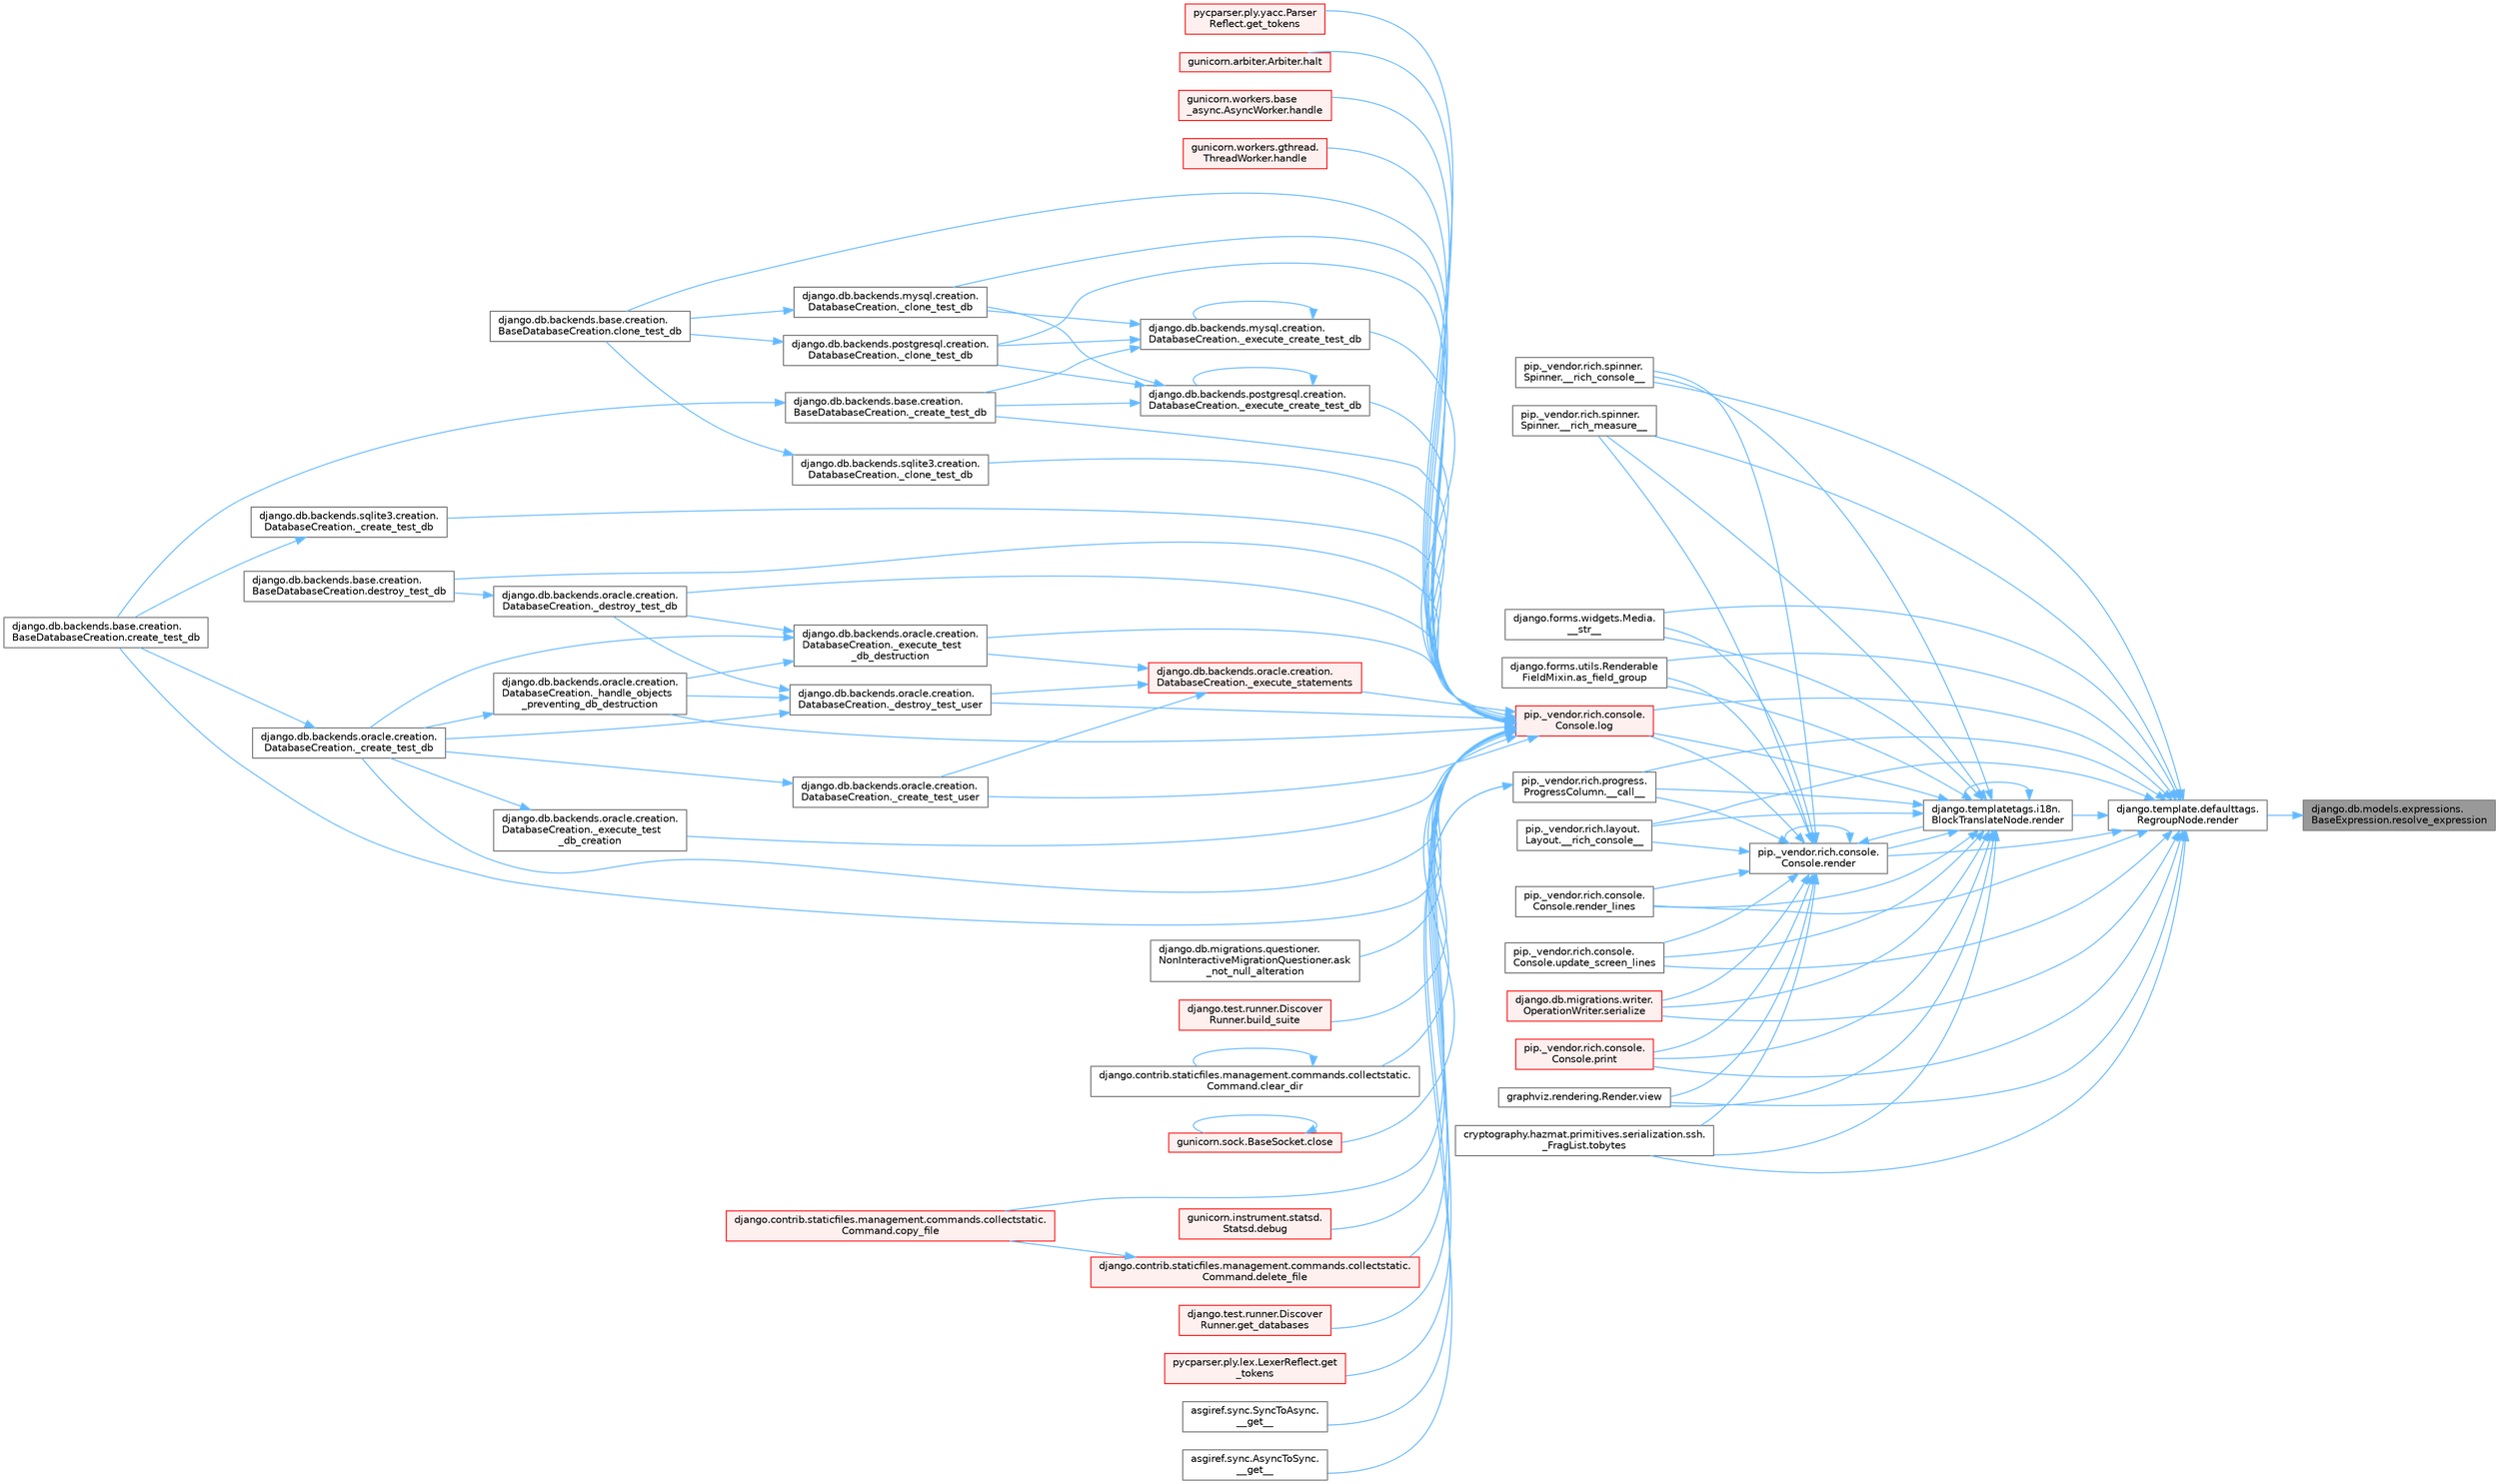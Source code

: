 digraph "django.db.models.expressions.BaseExpression.resolve_expression"
{
 // LATEX_PDF_SIZE
  bgcolor="transparent";
  edge [fontname=Helvetica,fontsize=10,labelfontname=Helvetica,labelfontsize=10];
  node [fontname=Helvetica,fontsize=10,shape=box,height=0.2,width=0.4];
  rankdir="RL";
  Node1 [id="Node000001",label="django.db.models.expressions.\lBaseExpression.resolve_expression",height=0.2,width=0.4,color="gray40", fillcolor="grey60", style="filled", fontcolor="black",tooltip=" "];
  Node1 -> Node2 [id="edge1_Node000001_Node000002",dir="back",color="steelblue1",style="solid",tooltip=" "];
  Node2 [id="Node000002",label="django.template.defaulttags.\lRegroupNode.render",height=0.2,width=0.4,color="grey40", fillcolor="white", style="filled",URL="$classdjango_1_1template_1_1defaulttags_1_1_regroup_node.html#a0cbd4ca19f16f0d5cf7593def334a12f",tooltip=" "];
  Node2 -> Node3 [id="edge2_Node000002_Node000003",dir="back",color="steelblue1",style="solid",tooltip=" "];
  Node3 [id="Node000003",label="pip._vendor.rich.progress.\lProgressColumn.__call__",height=0.2,width=0.4,color="grey40", fillcolor="white", style="filled",URL="$classpip_1_1__vendor_1_1rich_1_1progress_1_1_progress_column.html#ae0c399be74222f949edb0fa5324cf6ea",tooltip=" "];
  Node3 -> Node4 [id="edge3_Node000003_Node000004",dir="back",color="steelblue1",style="solid",tooltip=" "];
  Node4 [id="Node000004",label="asgiref.sync.AsyncToSync.\l__get__",height=0.2,width=0.4,color="grey40", fillcolor="white", style="filled",URL="$classasgiref_1_1sync_1_1_async_to_sync.html#a23e9ef7a73da98dad9e3f4e65846969b",tooltip=" "];
  Node3 -> Node5 [id="edge4_Node000003_Node000005",dir="back",color="steelblue1",style="solid",tooltip=" "];
  Node5 [id="Node000005",label="asgiref.sync.SyncToAsync.\l__get__",height=0.2,width=0.4,color="grey40", fillcolor="white", style="filled",URL="$classasgiref_1_1sync_1_1_sync_to_async.html#aebdfbe3f01079a529fd2f39810597381",tooltip=" "];
  Node2 -> Node6 [id="edge5_Node000002_Node000006",dir="back",color="steelblue1",style="solid",tooltip=" "];
  Node6 [id="Node000006",label="pip._vendor.rich.layout.\lLayout.__rich_console__",height=0.2,width=0.4,color="grey40", fillcolor="white", style="filled",URL="$classpip_1_1__vendor_1_1rich_1_1layout_1_1_layout.html#ac39cb3d17d2b0324ee1b0dada41a3ebd",tooltip=" "];
  Node2 -> Node7 [id="edge6_Node000002_Node000007",dir="back",color="steelblue1",style="solid",tooltip=" "];
  Node7 [id="Node000007",label="pip._vendor.rich.spinner.\lSpinner.__rich_console__",height=0.2,width=0.4,color="grey40", fillcolor="white", style="filled",URL="$classpip_1_1__vendor_1_1rich_1_1spinner_1_1_spinner.html#a6883d8dced19ac48d4dfc74f776357fd",tooltip=" "];
  Node2 -> Node8 [id="edge7_Node000002_Node000008",dir="back",color="steelblue1",style="solid",tooltip=" "];
  Node8 [id="Node000008",label="pip._vendor.rich.spinner.\lSpinner.__rich_measure__",height=0.2,width=0.4,color="grey40", fillcolor="white", style="filled",URL="$classpip_1_1__vendor_1_1rich_1_1spinner_1_1_spinner.html#a89745682c823c44a31bae8e8d07869f5",tooltip=" "];
  Node2 -> Node9 [id="edge8_Node000002_Node000009",dir="back",color="steelblue1",style="solid",tooltip=" "];
  Node9 [id="Node000009",label="django.forms.widgets.Media.\l__str__",height=0.2,width=0.4,color="grey40", fillcolor="white", style="filled",URL="$classdjango_1_1forms_1_1widgets_1_1_media.html#ae1651710548a7d9f14f036d035012d21",tooltip=" "];
  Node2 -> Node10 [id="edge9_Node000002_Node000010",dir="back",color="steelblue1",style="solid",tooltip=" "];
  Node10 [id="Node000010",label="django.forms.utils.Renderable\lFieldMixin.as_field_group",height=0.2,width=0.4,color="grey40", fillcolor="white", style="filled",URL="$classdjango_1_1forms_1_1utils_1_1_renderable_field_mixin.html#a1e9a1b4f790ea694431554267fd5d74c",tooltip=" "];
  Node2 -> Node11 [id="edge10_Node000002_Node000011",dir="back",color="steelblue1",style="solid",tooltip=" "];
  Node11 [id="Node000011",label="pip._vendor.rich.console.\lConsole.log",height=0.2,width=0.4,color="red", fillcolor="#FFF0F0", style="filled",URL="$classpip_1_1__vendor_1_1rich_1_1console_1_1_console.html#af9c77e39f9413fc2b134c60cfa23b0f1",tooltip=" "];
  Node11 -> Node12 [id="edge11_Node000011_Node000012",dir="back",color="steelblue1",style="solid",tooltip=" "];
  Node12 [id="Node000012",label="django.db.backends.mysql.creation.\lDatabaseCreation._clone_test_db",height=0.2,width=0.4,color="grey40", fillcolor="white", style="filled",URL="$classdjango_1_1db_1_1backends_1_1mysql_1_1creation_1_1_database_creation.html#ab4d99b6a9b6a81141d0fba9440d91619",tooltip=" "];
  Node12 -> Node13 [id="edge12_Node000012_Node000013",dir="back",color="steelblue1",style="solid",tooltip=" "];
  Node13 [id="Node000013",label="django.db.backends.base.creation.\lBaseDatabaseCreation.clone_test_db",height=0.2,width=0.4,color="grey40", fillcolor="white", style="filled",URL="$classdjango_1_1db_1_1backends_1_1base_1_1creation_1_1_base_database_creation.html#aa792ff2a6725c1020027c189ff967316",tooltip=" "];
  Node11 -> Node14 [id="edge13_Node000011_Node000014",dir="back",color="steelblue1",style="solid",tooltip=" "];
  Node14 [id="Node000014",label="django.db.backends.postgresql.creation.\lDatabaseCreation._clone_test_db",height=0.2,width=0.4,color="grey40", fillcolor="white", style="filled",URL="$classdjango_1_1db_1_1backends_1_1postgresql_1_1creation_1_1_database_creation.html#ab57e8a2ba94a8a4888fd435036b4c322",tooltip=" "];
  Node14 -> Node13 [id="edge14_Node000014_Node000013",dir="back",color="steelblue1",style="solid",tooltip=" "];
  Node11 -> Node15 [id="edge15_Node000011_Node000015",dir="back",color="steelblue1",style="solid",tooltip=" "];
  Node15 [id="Node000015",label="django.db.backends.sqlite3.creation.\lDatabaseCreation._clone_test_db",height=0.2,width=0.4,color="grey40", fillcolor="white", style="filled",URL="$classdjango_1_1db_1_1backends_1_1sqlite3_1_1creation_1_1_database_creation.html#a43a28bd11187e2b0677fd0be7643387b",tooltip=" "];
  Node15 -> Node13 [id="edge16_Node000015_Node000013",dir="back",color="steelblue1",style="solid",tooltip=" "];
  Node11 -> Node16 [id="edge17_Node000011_Node000016",dir="back",color="steelblue1",style="solid",tooltip=" "];
  Node16 [id="Node000016",label="django.db.backends.base.creation.\lBaseDatabaseCreation._create_test_db",height=0.2,width=0.4,color="grey40", fillcolor="white", style="filled",URL="$classdjango_1_1db_1_1backends_1_1base_1_1creation_1_1_base_database_creation.html#a3782aff49b95503af2f0e518a10dc22d",tooltip=" "];
  Node16 -> Node17 [id="edge18_Node000016_Node000017",dir="back",color="steelblue1",style="solid",tooltip=" "];
  Node17 [id="Node000017",label="django.db.backends.base.creation.\lBaseDatabaseCreation.create_test_db",height=0.2,width=0.4,color="grey40", fillcolor="white", style="filled",URL="$classdjango_1_1db_1_1backends_1_1base_1_1creation_1_1_base_database_creation.html#af6962208f3f5ffa10ab9acf501090181",tooltip=" "];
  Node11 -> Node18 [id="edge19_Node000011_Node000018",dir="back",color="steelblue1",style="solid",tooltip=" "];
  Node18 [id="Node000018",label="django.db.backends.oracle.creation.\lDatabaseCreation._create_test_db",height=0.2,width=0.4,color="grey40", fillcolor="white", style="filled",URL="$classdjango_1_1db_1_1backends_1_1oracle_1_1creation_1_1_database_creation.html#aea03f2099a0f6691226755c6b60c133f",tooltip=" "];
  Node18 -> Node17 [id="edge20_Node000018_Node000017",dir="back",color="steelblue1",style="solid",tooltip=" "];
  Node11 -> Node19 [id="edge21_Node000011_Node000019",dir="back",color="steelblue1",style="solid",tooltip=" "];
  Node19 [id="Node000019",label="django.db.backends.sqlite3.creation.\lDatabaseCreation._create_test_db",height=0.2,width=0.4,color="grey40", fillcolor="white", style="filled",URL="$classdjango_1_1db_1_1backends_1_1sqlite3_1_1creation_1_1_database_creation.html#a67d2c057a1e604f78b379e63cd6bff28",tooltip=" "];
  Node19 -> Node17 [id="edge22_Node000019_Node000017",dir="back",color="steelblue1",style="solid",tooltip=" "];
  Node11 -> Node20 [id="edge23_Node000011_Node000020",dir="back",color="steelblue1",style="solid",tooltip=" "];
  Node20 [id="Node000020",label="django.db.backends.oracle.creation.\lDatabaseCreation._create_test_user",height=0.2,width=0.4,color="grey40", fillcolor="white", style="filled",URL="$classdjango_1_1db_1_1backends_1_1oracle_1_1creation_1_1_database_creation.html#a59ea754a7f0af2c6d24086c033e1a0dd",tooltip=" "];
  Node20 -> Node18 [id="edge24_Node000020_Node000018",dir="back",color="steelblue1",style="solid",tooltip=" "];
  Node11 -> Node21 [id="edge25_Node000011_Node000021",dir="back",color="steelblue1",style="solid",tooltip=" "];
  Node21 [id="Node000021",label="django.db.backends.oracle.creation.\lDatabaseCreation._destroy_test_db",height=0.2,width=0.4,color="grey40", fillcolor="white", style="filled",URL="$classdjango_1_1db_1_1backends_1_1oracle_1_1creation_1_1_database_creation.html#a08dd28500eb796fba820014d705845e1",tooltip=" "];
  Node21 -> Node22 [id="edge26_Node000021_Node000022",dir="back",color="steelblue1",style="solid",tooltip=" "];
  Node22 [id="Node000022",label="django.db.backends.base.creation.\lBaseDatabaseCreation.destroy_test_db",height=0.2,width=0.4,color="grey40", fillcolor="white", style="filled",URL="$classdjango_1_1db_1_1backends_1_1base_1_1creation_1_1_base_database_creation.html#a2c41c21dd95190d85b132c7666f9593d",tooltip=" "];
  Node11 -> Node23 [id="edge27_Node000011_Node000023",dir="back",color="steelblue1",style="solid",tooltip=" "];
  Node23 [id="Node000023",label="django.db.backends.oracle.creation.\lDatabaseCreation._destroy_test_user",height=0.2,width=0.4,color="grey40", fillcolor="white", style="filled",URL="$classdjango_1_1db_1_1backends_1_1oracle_1_1creation_1_1_database_creation.html#ac5b566d811b2dcccb9c6c125486ec8b9",tooltip=" "];
  Node23 -> Node18 [id="edge28_Node000023_Node000018",dir="back",color="steelblue1",style="solid",tooltip=" "];
  Node23 -> Node21 [id="edge29_Node000023_Node000021",dir="back",color="steelblue1",style="solid",tooltip=" "];
  Node23 -> Node24 [id="edge30_Node000023_Node000024",dir="back",color="steelblue1",style="solid",tooltip=" "];
  Node24 [id="Node000024",label="django.db.backends.oracle.creation.\lDatabaseCreation._handle_objects\l_preventing_db_destruction",height=0.2,width=0.4,color="grey40", fillcolor="white", style="filled",URL="$classdjango_1_1db_1_1backends_1_1oracle_1_1creation_1_1_database_creation.html#a1c37c804f0a89dbadda5bc9fd5b601af",tooltip=" "];
  Node24 -> Node18 [id="edge31_Node000024_Node000018",dir="back",color="steelblue1",style="solid",tooltip=" "];
  Node11 -> Node25 [id="edge32_Node000011_Node000025",dir="back",color="steelblue1",style="solid",tooltip=" "];
  Node25 [id="Node000025",label="django.db.backends.mysql.creation.\lDatabaseCreation._execute_create_test_db",height=0.2,width=0.4,color="grey40", fillcolor="white", style="filled",URL="$classdjango_1_1db_1_1backends_1_1mysql_1_1creation_1_1_database_creation.html#ab42ab74c9087be175aad845aec9d4160",tooltip=" "];
  Node25 -> Node12 [id="edge33_Node000025_Node000012",dir="back",color="steelblue1",style="solid",tooltip=" "];
  Node25 -> Node14 [id="edge34_Node000025_Node000014",dir="back",color="steelblue1",style="solid",tooltip=" "];
  Node25 -> Node16 [id="edge35_Node000025_Node000016",dir="back",color="steelblue1",style="solid",tooltip=" "];
  Node25 -> Node25 [id="edge36_Node000025_Node000025",dir="back",color="steelblue1",style="solid",tooltip=" "];
  Node11 -> Node26 [id="edge37_Node000011_Node000026",dir="back",color="steelblue1",style="solid",tooltip=" "];
  Node26 [id="Node000026",label="django.db.backends.postgresql.creation.\lDatabaseCreation._execute_create_test_db",height=0.2,width=0.4,color="grey40", fillcolor="white", style="filled",URL="$classdjango_1_1db_1_1backends_1_1postgresql_1_1creation_1_1_database_creation.html#a8c9e9502a3370ff7f46e7982b1ace1ec",tooltip=" "];
  Node26 -> Node12 [id="edge38_Node000026_Node000012",dir="back",color="steelblue1",style="solid",tooltip=" "];
  Node26 -> Node14 [id="edge39_Node000026_Node000014",dir="back",color="steelblue1",style="solid",tooltip=" "];
  Node26 -> Node16 [id="edge40_Node000026_Node000016",dir="back",color="steelblue1",style="solid",tooltip=" "];
  Node26 -> Node26 [id="edge41_Node000026_Node000026",dir="back",color="steelblue1",style="solid",tooltip=" "];
  Node11 -> Node27 [id="edge42_Node000011_Node000027",dir="back",color="steelblue1",style="solid",tooltip=" "];
  Node27 [id="Node000027",label="django.db.backends.oracle.creation.\lDatabaseCreation._execute_statements",height=0.2,width=0.4,color="red", fillcolor="#FFF0F0", style="filled",URL="$classdjango_1_1db_1_1backends_1_1oracle_1_1creation_1_1_database_creation.html#a40f0a887cb7b18753bb057b12ede6de5",tooltip=" "];
  Node27 -> Node20 [id="edge43_Node000027_Node000020",dir="back",color="steelblue1",style="solid",tooltip=" "];
  Node27 -> Node23 [id="edge44_Node000027_Node000023",dir="back",color="steelblue1",style="solid",tooltip=" "];
  Node27 -> Node30 [id="edge45_Node000027_Node000030",dir="back",color="steelblue1",style="solid",tooltip=" "];
  Node30 [id="Node000030",label="django.db.backends.oracle.creation.\lDatabaseCreation._execute_test\l_db_destruction",height=0.2,width=0.4,color="grey40", fillcolor="white", style="filled",URL="$classdjango_1_1db_1_1backends_1_1oracle_1_1creation_1_1_database_creation.html#a122c68cb1495e4c1a5c9c6a8f61ea46f",tooltip=" "];
  Node30 -> Node18 [id="edge46_Node000030_Node000018",dir="back",color="steelblue1",style="solid",tooltip=" "];
  Node30 -> Node21 [id="edge47_Node000030_Node000021",dir="back",color="steelblue1",style="solid",tooltip=" "];
  Node30 -> Node24 [id="edge48_Node000030_Node000024",dir="back",color="steelblue1",style="solid",tooltip=" "];
  Node11 -> Node29 [id="edge49_Node000011_Node000029",dir="back",color="steelblue1",style="solid",tooltip=" "];
  Node29 [id="Node000029",label="django.db.backends.oracle.creation.\lDatabaseCreation._execute_test\l_db_creation",height=0.2,width=0.4,color="grey40", fillcolor="white", style="filled",URL="$classdjango_1_1db_1_1backends_1_1oracle_1_1creation_1_1_database_creation.html#a66d037f8286d396a98cf6ad2a5b9f25f",tooltip=" "];
  Node29 -> Node18 [id="edge50_Node000029_Node000018",dir="back",color="steelblue1",style="solid",tooltip=" "];
  Node11 -> Node30 [id="edge51_Node000011_Node000030",dir="back",color="steelblue1",style="solid",tooltip=" "];
  Node11 -> Node24 [id="edge52_Node000011_Node000024",dir="back",color="steelblue1",style="solid",tooltip=" "];
  Node11 -> Node31 [id="edge53_Node000011_Node000031",dir="back",color="steelblue1",style="solid",tooltip=" "];
  Node31 [id="Node000031",label="django.db.migrations.questioner.\lNonInteractiveMigrationQuestioner.ask\l_not_null_alteration",height=0.2,width=0.4,color="grey40", fillcolor="white", style="filled",URL="$classdjango_1_1db_1_1migrations_1_1questioner_1_1_non_interactive_migration_questioner.html#a8e2e9dcddaff9a58581a3bdfbc87136f",tooltip=" "];
  Node11 -> Node32 [id="edge54_Node000011_Node000032",dir="back",color="steelblue1",style="solid",tooltip=" "];
  Node32 [id="Node000032",label="django.test.runner.Discover\lRunner.build_suite",height=0.2,width=0.4,color="red", fillcolor="#FFF0F0", style="filled",URL="$classdjango_1_1test_1_1runner_1_1_discover_runner.html#a59c1b9e138786179fdbfce3ab15bf2c8",tooltip=" "];
  Node11 -> Node34 [id="edge55_Node000011_Node000034",dir="back",color="steelblue1",style="solid",tooltip=" "];
  Node34 [id="Node000034",label="django.contrib.staticfiles.management.commands.collectstatic.\lCommand.clear_dir",height=0.2,width=0.4,color="grey40", fillcolor="white", style="filled",URL="$classdjango_1_1contrib_1_1staticfiles_1_1management_1_1commands_1_1collectstatic_1_1_command.html#a2974077448bb3e1203a0c82350976399",tooltip=" "];
  Node34 -> Node34 [id="edge56_Node000034_Node000034",dir="back",color="steelblue1",style="solid",tooltip=" "];
  Node11 -> Node13 [id="edge57_Node000011_Node000013",dir="back",color="steelblue1",style="solid",tooltip=" "];
  Node11 -> Node35 [id="edge58_Node000011_Node000035",dir="back",color="steelblue1",style="solid",tooltip=" "];
  Node35 [id="Node000035",label="gunicorn.sock.BaseSocket.close",height=0.2,width=0.4,color="red", fillcolor="#FFF0F0", style="filled",URL="$classgunicorn_1_1sock_1_1_base_socket.html#af2002e81bf30cc8c6614f9568af6ef06",tooltip=" "];
  Node35 -> Node35 [id="edge59_Node000035_Node000035",dir="back",color="steelblue1",style="solid",tooltip=" "];
  Node11 -> Node2434 [id="edge60_Node000011_Node002434",dir="back",color="steelblue1",style="solid",tooltip=" "];
  Node2434 [id="Node002434",label="django.contrib.staticfiles.management.commands.collectstatic.\lCommand.copy_file",height=0.2,width=0.4,color="red", fillcolor="#FFF0F0", style="filled",URL="$classdjango_1_1contrib_1_1staticfiles_1_1management_1_1commands_1_1collectstatic_1_1_command.html#aa1d53e284649215d968d4bb505fb4d4b",tooltip=" "];
  Node11 -> Node17 [id="edge61_Node000011_Node000017",dir="back",color="steelblue1",style="solid",tooltip=" "];
  Node11 -> Node2995 [id="edge62_Node000011_Node002995",dir="back",color="steelblue1",style="solid",tooltip=" "];
  Node2995 [id="Node002995",label="gunicorn.instrument.statsd.\lStatsd.debug",height=0.2,width=0.4,color="red", fillcolor="#FFF0F0", style="filled",URL="$classgunicorn_1_1instrument_1_1statsd_1_1_statsd.html#abb1906a025131e88e3da6201580d70b8",tooltip=" "];
  Node11 -> Node2433 [id="edge63_Node000011_Node002433",dir="back",color="steelblue1",style="solid",tooltip=" "];
  Node2433 [id="Node002433",label="django.contrib.staticfiles.management.commands.collectstatic.\lCommand.delete_file",height=0.2,width=0.4,color="red", fillcolor="#FFF0F0", style="filled",URL="$classdjango_1_1contrib_1_1staticfiles_1_1management_1_1commands_1_1collectstatic_1_1_command.html#a54d45dfce4bec3a86e7cd24afd6ade21",tooltip=" "];
  Node2433 -> Node2434 [id="edge64_Node002433_Node002434",dir="back",color="steelblue1",style="solid",tooltip=" "];
  Node11 -> Node22 [id="edge65_Node000011_Node000022",dir="back",color="steelblue1",style="solid",tooltip=" "];
  Node11 -> Node2996 [id="edge66_Node000011_Node002996",dir="back",color="steelblue1",style="solid",tooltip=" "];
  Node2996 [id="Node002996",label="django.test.runner.Discover\lRunner.get_databases",height=0.2,width=0.4,color="red", fillcolor="#FFF0F0", style="filled",URL="$classdjango_1_1test_1_1runner_1_1_discover_runner.html#ad447cd139bbf24a8ca2d0c4bd0bb9810",tooltip=" "];
  Node11 -> Node1667 [id="edge67_Node000011_Node001667",dir="back",color="steelblue1",style="solid",tooltip=" "];
  Node1667 [id="Node001667",label="pycparser.ply.lex.LexerReflect.get\l_tokens",height=0.2,width=0.4,color="red", fillcolor="#FFF0F0", style="filled",URL="$classpycparser_1_1ply_1_1lex_1_1_lexer_reflect.html#a10983bce282c9b55abb82ce3807c6286",tooltip=" "];
  Node11 -> Node1669 [id="edge68_Node000011_Node001669",dir="back",color="steelblue1",style="solid",tooltip=" "];
  Node1669 [id="Node001669",label="pycparser.ply.yacc.Parser\lReflect.get_tokens",height=0.2,width=0.4,color="red", fillcolor="#FFF0F0", style="filled",URL="$classpycparser_1_1ply_1_1yacc_1_1_parser_reflect.html#a32a8391d1552f74d1fd812eec68dc908",tooltip=" "];
  Node11 -> Node1471 [id="edge69_Node000011_Node001471",dir="back",color="steelblue1",style="solid",tooltip=" "];
  Node1471 [id="Node001471",label="gunicorn.arbiter.Arbiter.halt",height=0.2,width=0.4,color="red", fillcolor="#FFF0F0", style="filled",URL="$classgunicorn_1_1arbiter_1_1_arbiter.html#a8c96a567bd668d560500593a6681b98c",tooltip=" "];
  Node11 -> Node1620 [id="edge70_Node000011_Node001620",dir="back",color="steelblue1",style="solid",tooltip=" "];
  Node1620 [id="Node001620",label="gunicorn.workers.base\l_async.AsyncWorker.handle",height=0.2,width=0.4,color="red", fillcolor="#FFF0F0", style="filled",URL="$classgunicorn_1_1workers_1_1base__async_1_1_async_worker.html#a70fcd33fad885f927f5ecd568c687cda",tooltip=" "];
  Node11 -> Node1623 [id="edge71_Node000011_Node001623",dir="back",color="steelblue1",style="solid",tooltip=" "];
  Node1623 [id="Node001623",label="gunicorn.workers.gthread.\lThreadWorker.handle",height=0.2,width=0.4,color="red", fillcolor="#FFF0F0", style="filled",URL="$classgunicorn_1_1workers_1_1gthread_1_1_thread_worker.html#a4f8aea398a9cc47d2065177bb1b6ccf1",tooltip=" "];
  Node2 -> Node447 [id="edge72_Node000002_Node000447",dir="back",color="steelblue1",style="solid",tooltip=" "];
  Node447 [id="Node000447",label="pip._vendor.rich.console.\lConsole.print",height=0.2,width=0.4,color="red", fillcolor="#FFF0F0", style="filled",URL="$classpip_1_1__vendor_1_1rich_1_1console_1_1_console.html#af954370cdbb49236b597f2c11064549d",tooltip=" "];
  Node2 -> Node907 [id="edge73_Node000002_Node000907",dir="back",color="steelblue1",style="solid",tooltip=" "];
  Node907 [id="Node000907",label="django.templatetags.i18n.\lBlockTranslateNode.render",height=0.2,width=0.4,color="grey40", fillcolor="white", style="filled",URL="$classdjango_1_1templatetags_1_1i18n_1_1_block_translate_node.html#aaf05bebfd02c1c4b676387ada0357832",tooltip=" "];
  Node907 -> Node3 [id="edge74_Node000907_Node000003",dir="back",color="steelblue1",style="solid",tooltip=" "];
  Node907 -> Node6 [id="edge75_Node000907_Node000006",dir="back",color="steelblue1",style="solid",tooltip=" "];
  Node907 -> Node7 [id="edge76_Node000907_Node000007",dir="back",color="steelblue1",style="solid",tooltip=" "];
  Node907 -> Node8 [id="edge77_Node000907_Node000008",dir="back",color="steelblue1",style="solid",tooltip=" "];
  Node907 -> Node9 [id="edge78_Node000907_Node000009",dir="back",color="steelblue1",style="solid",tooltip=" "];
  Node907 -> Node10 [id="edge79_Node000907_Node000010",dir="back",color="steelblue1",style="solid",tooltip=" "];
  Node907 -> Node11 [id="edge80_Node000907_Node000011",dir="back",color="steelblue1",style="solid",tooltip=" "];
  Node907 -> Node447 [id="edge81_Node000907_Node000447",dir="back",color="steelblue1",style="solid",tooltip=" "];
  Node907 -> Node907 [id="edge82_Node000907_Node000907",dir="back",color="steelblue1",style="solid",tooltip=" "];
  Node907 -> Node908 [id="edge83_Node000907_Node000908",dir="back",color="steelblue1",style="solid",tooltip=" "];
  Node908 [id="Node000908",label="pip._vendor.rich.console.\lConsole.render",height=0.2,width=0.4,color="grey40", fillcolor="white", style="filled",URL="$classpip_1_1__vendor_1_1rich_1_1console_1_1_console.html#a9551b8254c573105adde80622393a938",tooltip=" "];
  Node908 -> Node3 [id="edge84_Node000908_Node000003",dir="back",color="steelblue1",style="solid",tooltip=" "];
  Node908 -> Node6 [id="edge85_Node000908_Node000006",dir="back",color="steelblue1",style="solid",tooltip=" "];
  Node908 -> Node7 [id="edge86_Node000908_Node000007",dir="back",color="steelblue1",style="solid",tooltip=" "];
  Node908 -> Node8 [id="edge87_Node000908_Node000008",dir="back",color="steelblue1",style="solid",tooltip=" "];
  Node908 -> Node9 [id="edge88_Node000908_Node000009",dir="back",color="steelblue1",style="solid",tooltip=" "];
  Node908 -> Node10 [id="edge89_Node000908_Node000010",dir="back",color="steelblue1",style="solid",tooltip=" "];
  Node908 -> Node11 [id="edge90_Node000908_Node000011",dir="back",color="steelblue1",style="solid",tooltip=" "];
  Node908 -> Node447 [id="edge91_Node000908_Node000447",dir="back",color="steelblue1",style="solid",tooltip=" "];
  Node908 -> Node907 [id="edge92_Node000908_Node000907",dir="back",color="steelblue1",style="solid",tooltip=" "];
  Node908 -> Node908 [id="edge93_Node000908_Node000908",dir="back",color="steelblue1",style="solid",tooltip=" "];
  Node908 -> Node909 [id="edge94_Node000908_Node000909",dir="back",color="steelblue1",style="solid",tooltip=" "];
  Node909 [id="Node000909",label="pip._vendor.rich.console.\lConsole.render_lines",height=0.2,width=0.4,color="grey40", fillcolor="white", style="filled",URL="$classpip_1_1__vendor_1_1rich_1_1console_1_1_console.html#a5818808a49db20c5bee6986425f96f14",tooltip=" "];
  Node908 -> Node910 [id="edge95_Node000908_Node000910",dir="back",color="steelblue1",style="solid",tooltip=" "];
  Node910 [id="Node000910",label="django.db.migrations.writer.\lOperationWriter.serialize",height=0.2,width=0.4,color="red", fillcolor="#FFF0F0", style="filled",URL="$classdjango_1_1db_1_1migrations_1_1writer_1_1_operation_writer.html#a866e8d13e1c54a35d74e9a6b0383b2f8",tooltip=" "];
  Node908 -> Node1253 [id="edge96_Node000908_Node001253",dir="back",color="steelblue1",style="solid",tooltip=" "];
  Node1253 [id="Node001253",label="cryptography.hazmat.primitives.serialization.ssh.\l_FragList.tobytes",height=0.2,width=0.4,color="grey40", fillcolor="white", style="filled",URL="$classcryptography_1_1hazmat_1_1primitives_1_1serialization_1_1ssh_1_1___frag_list.html#a195dd4e7c741624829a13af53fa3de38",tooltip=" "];
  Node908 -> Node1254 [id="edge97_Node000908_Node001254",dir="back",color="steelblue1",style="solid",tooltip=" "];
  Node1254 [id="Node001254",label="pip._vendor.rich.console.\lConsole.update_screen_lines",height=0.2,width=0.4,color="grey40", fillcolor="white", style="filled",URL="$classpip_1_1__vendor_1_1rich_1_1console_1_1_console.html#a21cfe5af86ec7533f23d45fe2969817e",tooltip=" "];
  Node908 -> Node1255 [id="edge98_Node000908_Node001255",dir="back",color="steelblue1",style="solid",tooltip=" "];
  Node1255 [id="Node001255",label="graphviz.rendering.Render.view",height=0.2,width=0.4,color="grey40", fillcolor="white", style="filled",URL="$classgraphviz_1_1rendering_1_1_render.html#a53169c422996b9a7e92b5580c13914e2",tooltip=" "];
  Node907 -> Node909 [id="edge99_Node000907_Node000909",dir="back",color="steelblue1",style="solid",tooltip=" "];
  Node907 -> Node910 [id="edge100_Node000907_Node000910",dir="back",color="steelblue1",style="solid",tooltip=" "];
  Node907 -> Node1253 [id="edge101_Node000907_Node001253",dir="back",color="steelblue1",style="solid",tooltip=" "];
  Node907 -> Node1254 [id="edge102_Node000907_Node001254",dir="back",color="steelblue1",style="solid",tooltip=" "];
  Node907 -> Node1255 [id="edge103_Node000907_Node001255",dir="back",color="steelblue1",style="solid",tooltip=" "];
  Node2 -> Node908 [id="edge104_Node000002_Node000908",dir="back",color="steelblue1",style="solid",tooltip=" "];
  Node2 -> Node909 [id="edge105_Node000002_Node000909",dir="back",color="steelblue1",style="solid",tooltip=" "];
  Node2 -> Node910 [id="edge106_Node000002_Node000910",dir="back",color="steelblue1",style="solid",tooltip=" "];
  Node2 -> Node1253 [id="edge107_Node000002_Node001253",dir="back",color="steelblue1",style="solid",tooltip=" "];
  Node2 -> Node1254 [id="edge108_Node000002_Node001254",dir="back",color="steelblue1",style="solid",tooltip=" "];
  Node2 -> Node1255 [id="edge109_Node000002_Node001255",dir="back",color="steelblue1",style="solid",tooltip=" "];
}
